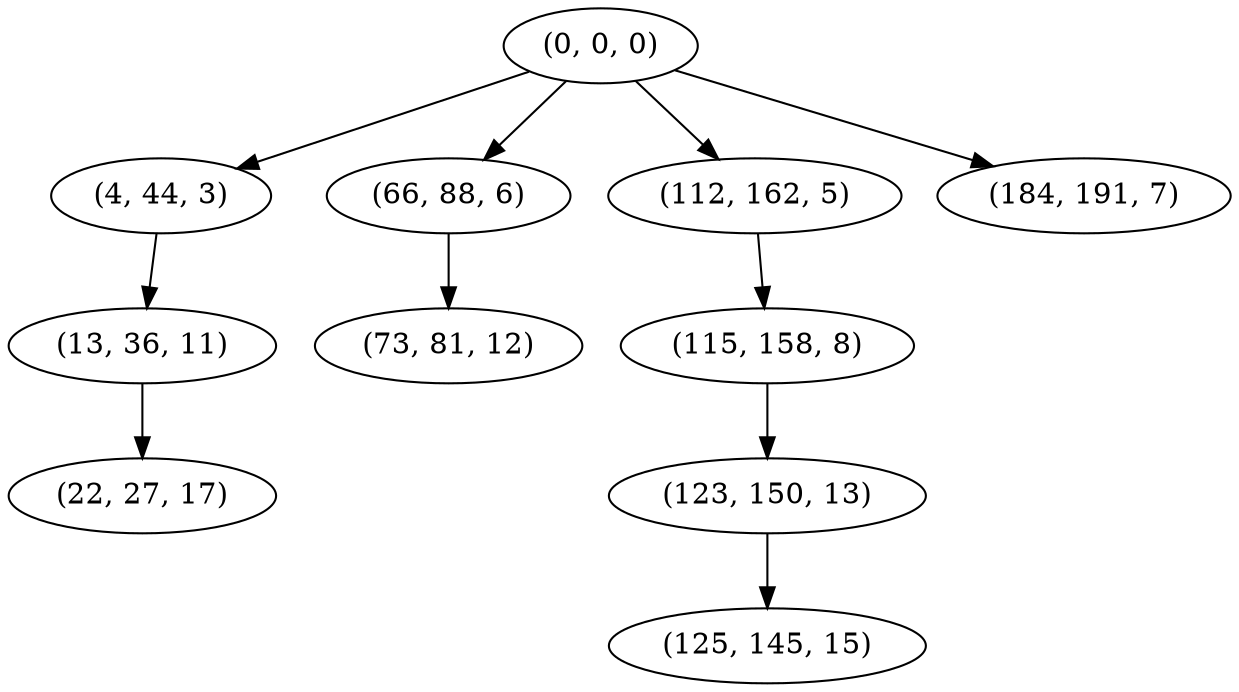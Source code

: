 digraph tree {
    "(0, 0, 0)";
    "(4, 44, 3)";
    "(13, 36, 11)";
    "(22, 27, 17)";
    "(66, 88, 6)";
    "(73, 81, 12)";
    "(112, 162, 5)";
    "(115, 158, 8)";
    "(123, 150, 13)";
    "(125, 145, 15)";
    "(184, 191, 7)";
    "(0, 0, 0)" -> "(4, 44, 3)";
    "(0, 0, 0)" -> "(66, 88, 6)";
    "(0, 0, 0)" -> "(112, 162, 5)";
    "(0, 0, 0)" -> "(184, 191, 7)";
    "(4, 44, 3)" -> "(13, 36, 11)";
    "(13, 36, 11)" -> "(22, 27, 17)";
    "(66, 88, 6)" -> "(73, 81, 12)";
    "(112, 162, 5)" -> "(115, 158, 8)";
    "(115, 158, 8)" -> "(123, 150, 13)";
    "(123, 150, 13)" -> "(125, 145, 15)";
}
